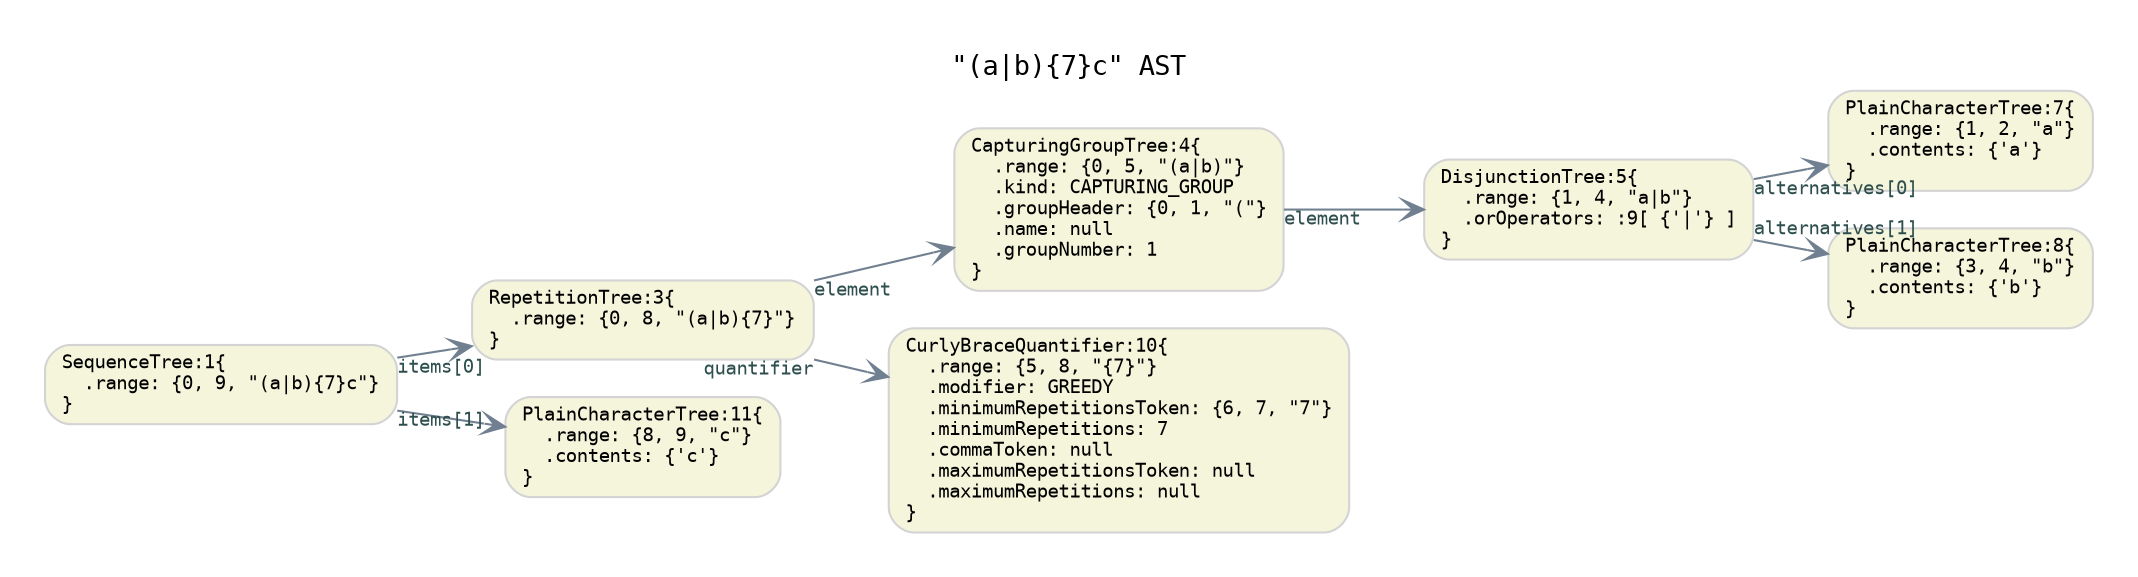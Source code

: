 digraph G {
  rankdir=LR;
  graph [fontname="Monospace", fontsize="13", pad="0.3"]
  labelloc="t";
  label="\"(a|b)\{7\}c\" AST";

  // default nodes
  node [fontname="Monospace", fontsize= "9", shape="box", style="rounded,filled", color="LightGray", fillcolor="Beige", fixedsize="false", width="0.75"]
  1[ label="SequenceTree:1\{\l  .range: \{0, 9, \"(a|b)\{7\}c\"\}\l\}\l" ]
  3[ label="RepetitionTree:3\{\l  .range: \{0, 8, \"(a|b)\{7\}\"\}\l\}\l" ]
  4[ label="CapturingGroupTree:4\{\l  .range: \{0, 5, \"(a|b)\"\}\l  .kind: CAPTURING_GROUP\l  .groupHeader: \{0, 1, \"(\"\}\l  .name: null\l  .groupNumber: 1\l\}\l" ]
  5[ label="DisjunctionTree:5\{\l  .range: \{1, 4, \"a|b\"\}\l  .orOperators: :9[ \{'|'\} ]\l\}\l" ]
  7[ label="PlainCharacterTree:7\{\l  .range: \{1, 2, \"a\"\}\l  .contents: \{'a'\}\l\}\l" ]
  8[ label="PlainCharacterTree:8\{\l  .range: \{3, 4, \"b\"\}\l  .contents: \{'b'\}\l\}\l" ]
  10[ label="CurlyBraceQuantifier:10\{\l  .range: \{5, 8, \"\{7\}\"\}\l  .modifier: GREEDY\l  .minimumRepetitionsToken: \{6, 7, \"7\"\}\l  .minimumRepetitions: 7\l  .commaToken: null\l  .maximumRepetitionsToken: null\l  .maximumRepetitions: null\l\}\l" ]
  11[ label="PlainCharacterTree:11\{\l  .range: \{8, 9, \"c\"\}\l  .contents: \{'c'\}\l\}\l" ]

  // default edges
  edge [fontname="Monospace", fontsize="9", style="solid", color="SlateGray", fontcolor="DarkSlateGray", arrowhead="vee", arrowtail="none", dir="both"]
  5 -> 7 [ label="",  taillabel="alternatives[0]" ]
  5 -> 8 [ label="",  taillabel="alternatives[1]" ]
  4 -> 5 [ label="",  taillabel="element" ]
  3 -> 4 [ label="",  taillabel="element" ]
  3 -> 10 [ label="",  taillabel="quantifier" ]
  1 -> 3 [ label="",  taillabel="items[0]" ]
  1 -> 11 [ label="",  taillabel="items[1]" ]
}
